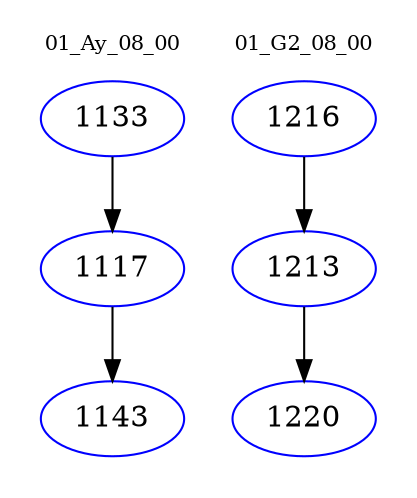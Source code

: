 digraph{
subgraph cluster_0 {
color = white
label = "01_Ay_08_00";
fontsize=10;
T0_1133 [label="1133", color="blue"]
T0_1133 -> T0_1117 [color="black"]
T0_1117 [label="1117", color="blue"]
T0_1117 -> T0_1143 [color="black"]
T0_1143 [label="1143", color="blue"]
}
subgraph cluster_1 {
color = white
label = "01_G2_08_00";
fontsize=10;
T1_1216 [label="1216", color="blue"]
T1_1216 -> T1_1213 [color="black"]
T1_1213 [label="1213", color="blue"]
T1_1213 -> T1_1220 [color="black"]
T1_1220 [label="1220", color="blue"]
}
}
